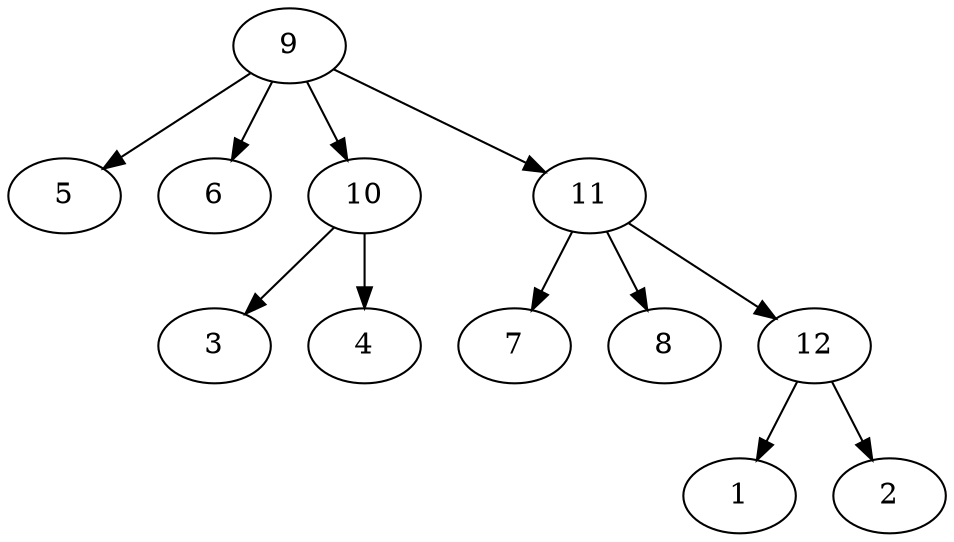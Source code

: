 digraph G {
center = 1;
size="10,10";
1;
2;
3;
4;
5;
6;
7;
8;
9;
10;
11;
12;
9 -> 5 ;
9 -> 6 ;
9 -> 10 ;
9 -> 11 ;
10 -> 3 ;
10 -> 4 ;
11 -> 7 ;
11 -> 8 ;
11 -> 12 ;
12 -> 1 ;
12 -> 2 ;
}